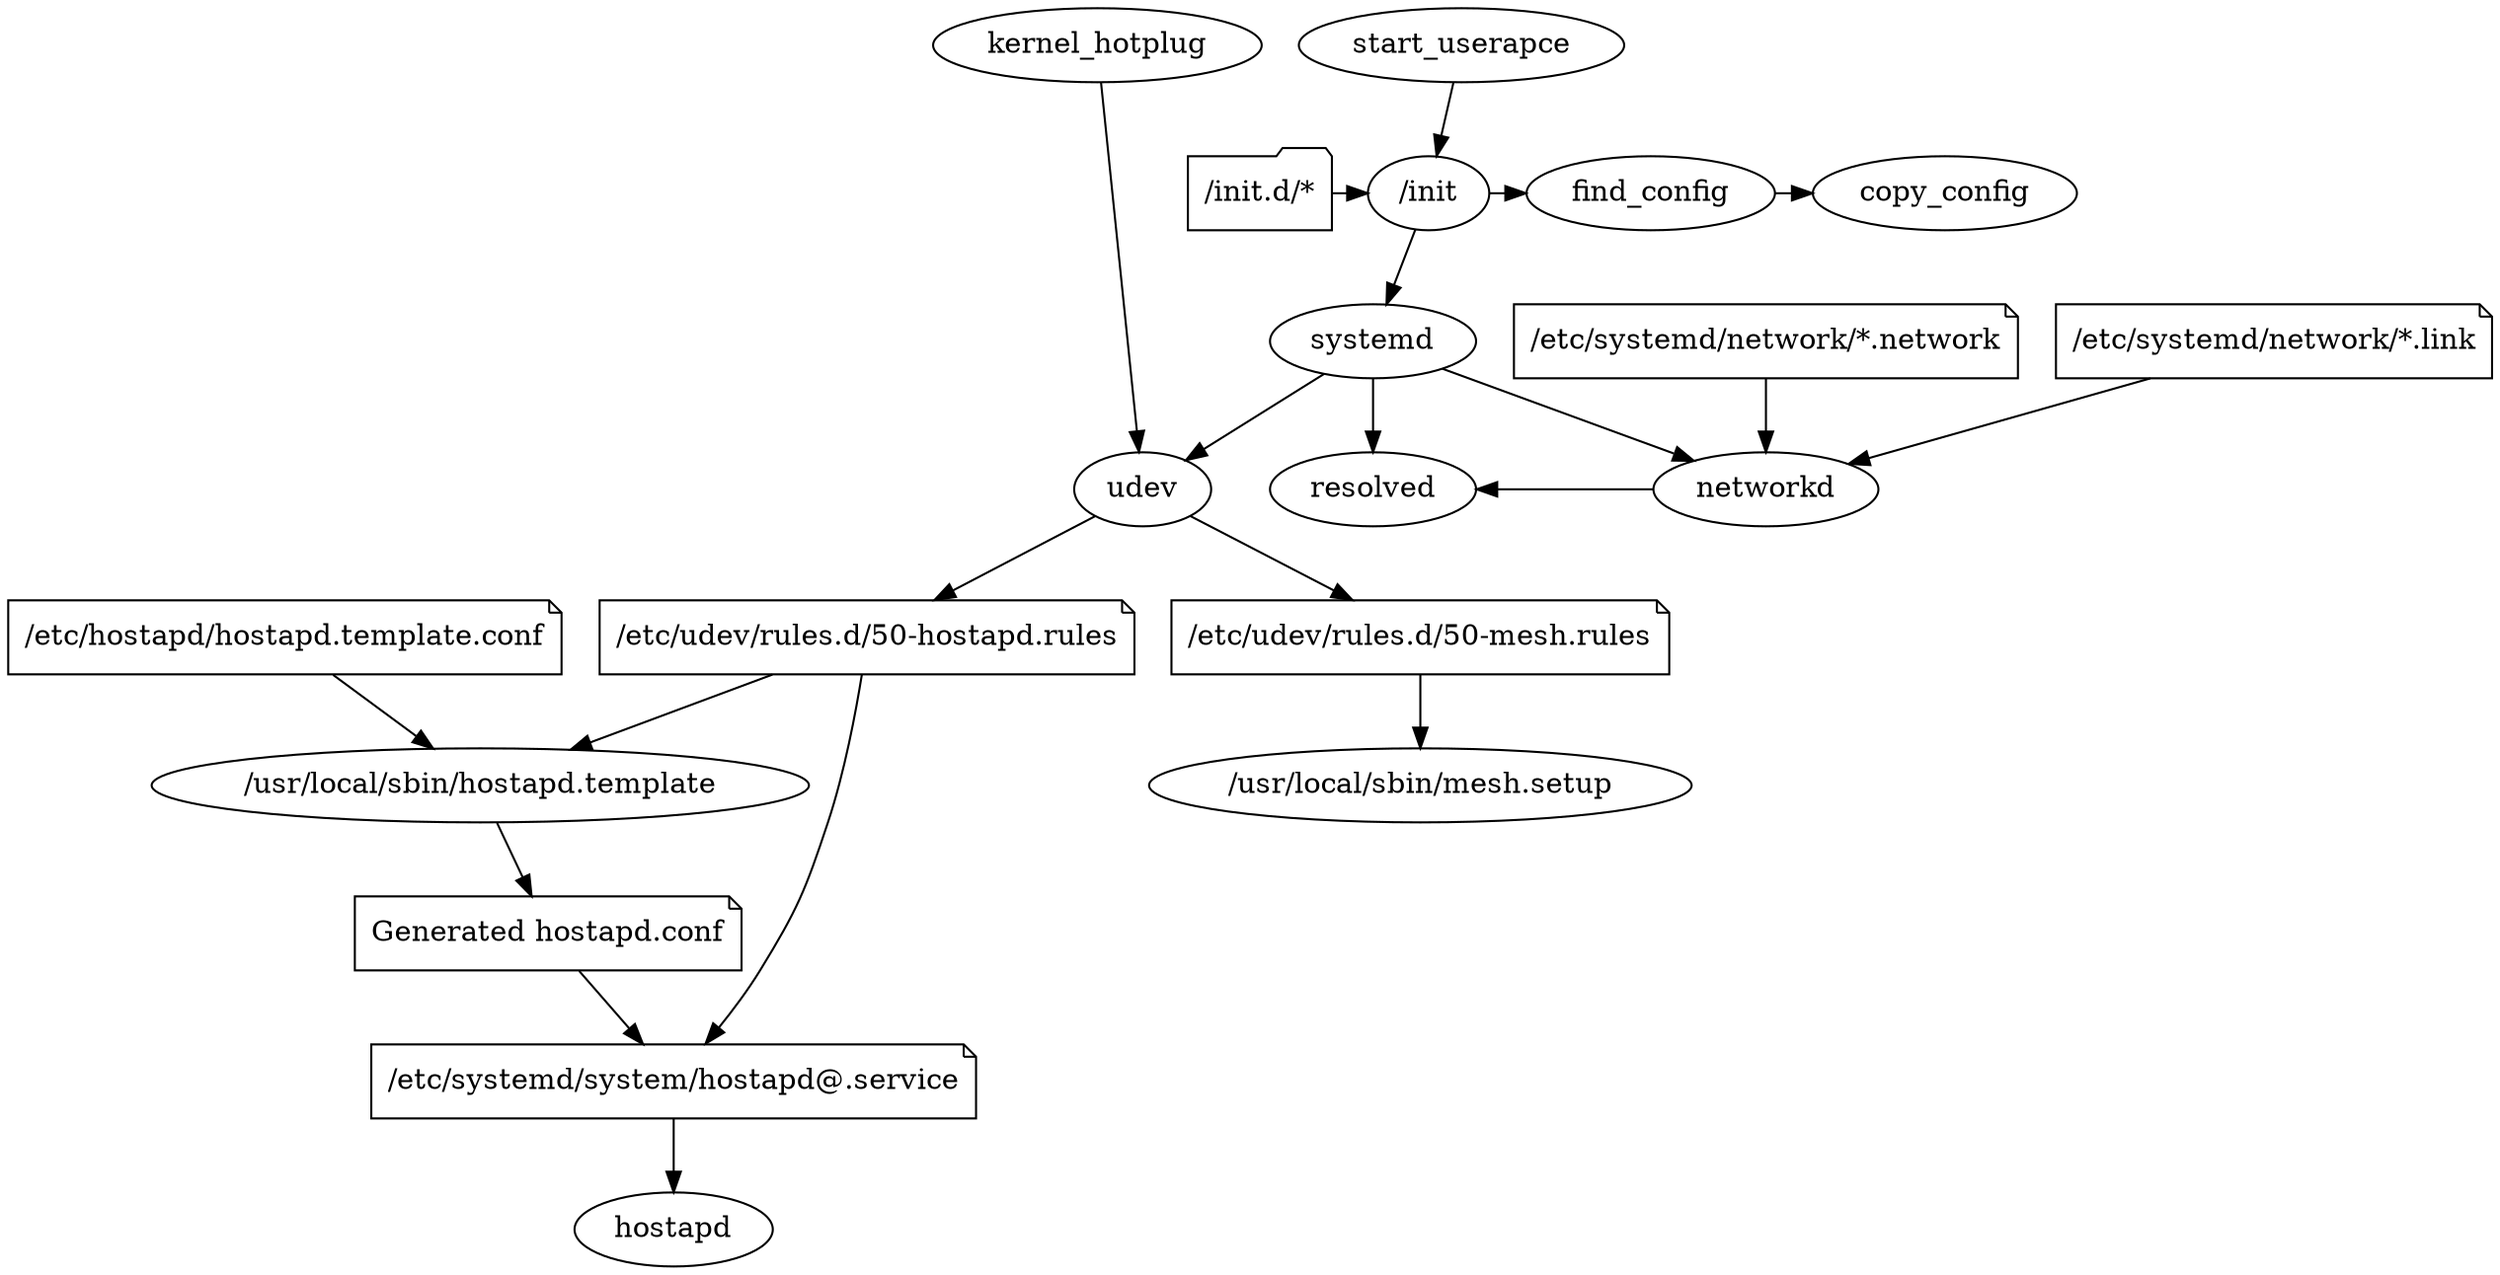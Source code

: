 #
# Show how startup proceeds in userspace
#

digraph g{
    systemd -> udev;
    systemd -> networkd;
    systemd -> resolved;

    {rank=same resolved networkd}
    networkd -> resolved [constraint=false];

    f_link [label="/etc/systemd/network/*.link" shape=note];
    f_network [label="/etc/systemd/network/*.network" shape=note];
    f_link -> networkd;
    f_network -> networkd;

    f_hostap_conf [label="/etc/hostapd/hostapd.template.conf" shape=note];

    f_hostapd_svc [label="/etc/systemd/system/hostapd@.service" shape=note];

    f_hostapd_rules [label="/etc/udev/rules.d/50-hostapd.rules" shape=note];
    udev -> f_hostapd_rules;
    f_hostapd_rules -> f_hostapd_svc;

    f_hostapd_scr [label="/usr/local/sbin/hostapd.template"];
    f_hostapd_rules -> f_hostapd_scr;
    f_hostap_conf -> f_hostapd_scr;

    hostap_conf [label="Generated hostapd.conf" shape=note];
    f_hostapd_scr -> hostap_conf;
    hostap_conf -> f_hostapd_svc;

    f_hostapd_svc -> hostapd;

    f_mesh_rules [label="/etc/udev/rules.d/50-mesh.rules" shape=note];
    udev -> f_mesh_rules;

    f_mesh_scr [label="/usr/local/sbin/mesh.setup"];
    f_mesh_rules -> f_mesh_scr;

    kernel_hotplug -> udev;
    {rank=same kernel_hotplug start_userapce}

    init [label="/init"];
    init_d [label="/init.d/*" shape=folder];
    start_userapce -> init;
    init_d -> init;
    {rank=same init init_d find_config copy_config}

    init -> find_config -> copy_config;

    init -> systemd;
}
